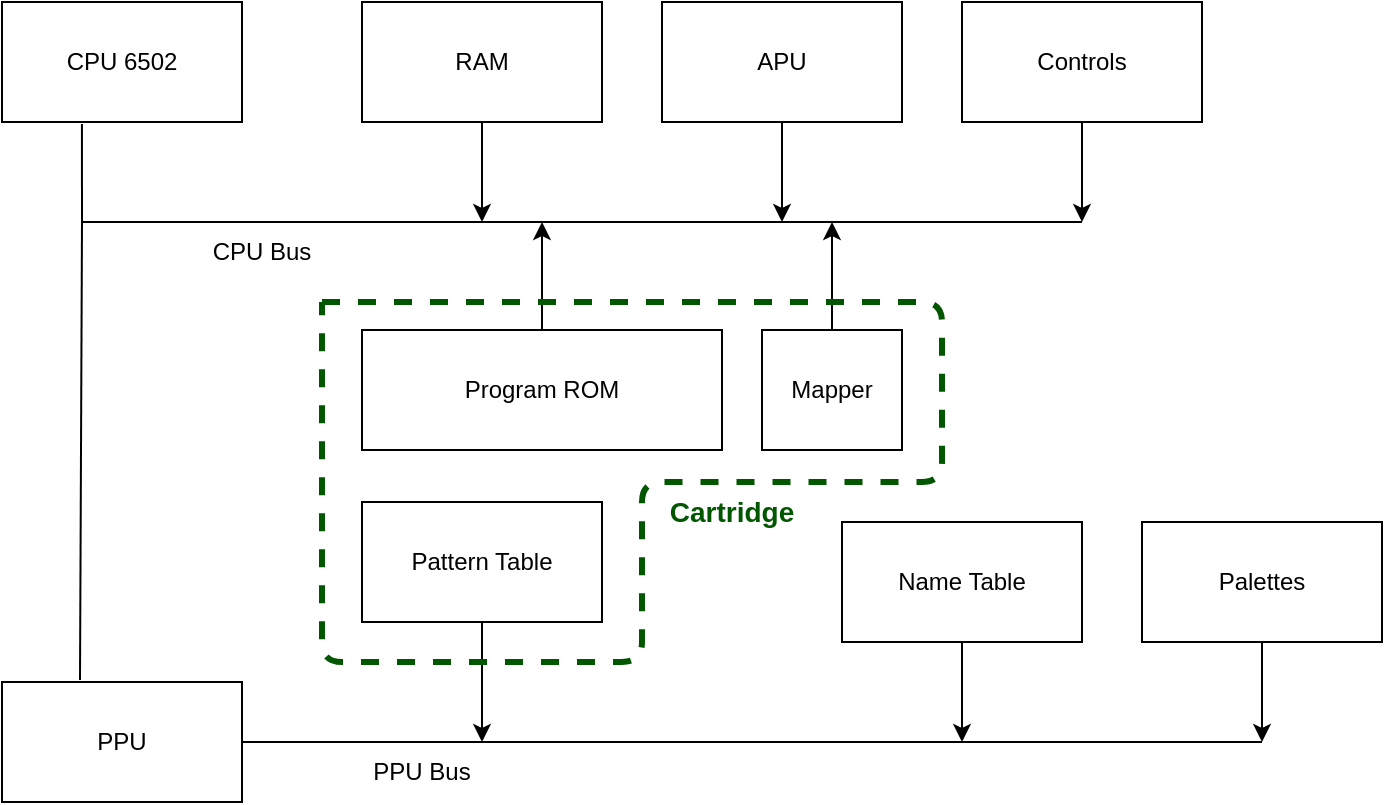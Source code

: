 <mxfile>
    <diagram name="Page-1" id="dXl4pKpxMDMDSzmn_LV8">
        <mxGraphModel dx="1134" dy="465" grid="1" gridSize="10" guides="1" tooltips="1" connect="1" arrows="1" fold="1" page="1" pageScale="1" pageWidth="850" pageHeight="1100" background="#FFFFFF" math="0" shadow="0">
            <root>
                <mxCell id="0"/>
                <mxCell id="1" parent="0"/>
                <mxCell id="w2gH_VJg3my4-pAzbHR--1" value="CPU 6502" style="rounded=0;whiteSpace=wrap;html=1;" parent="1" vertex="1">
                    <mxGeometry x="120" y="210" width="120" height="60" as="geometry"/>
                </mxCell>
                <mxCell id="21" style="edgeStyle=none;html=1;strokeColor=#000000;" parent="1" source="2" edge="1">
                    <mxGeometry relative="1" as="geometry">
                        <mxPoint x="360" y="320" as="targetPoint"/>
                    </mxGeometry>
                </mxCell>
                <mxCell id="2" value="RAM" style="rounded=0;whiteSpace=wrap;html=1;" parent="1" vertex="1">
                    <mxGeometry x="300" y="210" width="120" height="60" as="geometry"/>
                </mxCell>
                <mxCell id="23" style="edgeStyle=none;html=1;strokeColor=#000000;" parent="1" source="3" edge="1">
                    <mxGeometry relative="1" as="geometry">
                        <mxPoint x="510" y="320" as="targetPoint"/>
                    </mxGeometry>
                </mxCell>
                <mxCell id="3" value="APU" style="rounded=0;whiteSpace=wrap;html=1;" parent="1" vertex="1">
                    <mxGeometry x="450" y="210" width="120" height="60" as="geometry"/>
                </mxCell>
                <mxCell id="24" style="edgeStyle=none;html=1;strokeColor=#000000;" parent="1" source="4" edge="1">
                    <mxGeometry relative="1" as="geometry">
                        <mxPoint x="660" y="320" as="targetPoint"/>
                    </mxGeometry>
                </mxCell>
                <mxCell id="4" value="Controls" style="rounded=0;whiteSpace=wrap;html=1;" parent="1" vertex="1">
                    <mxGeometry x="600" y="210" width="120" height="60" as="geometry"/>
                </mxCell>
                <mxCell id="5" value="PPU" style="rounded=0;whiteSpace=wrap;html=1;" parent="1" vertex="1">
                    <mxGeometry x="120" y="550" width="120" height="60" as="geometry"/>
                </mxCell>
                <mxCell id="6" value="" style="endArrow=none;html=1;strokeColor=#000000;" parent="1" edge="1">
                    <mxGeometry width="50" height="50" relative="1" as="geometry">
                        <mxPoint x="660" y="320" as="sourcePoint"/>
                        <mxPoint x="160" y="320" as="targetPoint"/>
                    </mxGeometry>
                </mxCell>
                <mxCell id="7" value="" style="endArrow=none;html=1;entryX=0.333;entryY=1.017;entryDx=0;entryDy=0;entryPerimeter=0;strokeColor=#000000;" parent="1" target="w2gH_VJg3my4-pAzbHR--1" edge="1">
                    <mxGeometry width="50" height="50" relative="1" as="geometry">
                        <mxPoint x="160" y="320" as="sourcePoint"/>
                        <mxPoint x="480" y="370" as="targetPoint"/>
                    </mxGeometry>
                </mxCell>
                <mxCell id="11" value="CPU Bus" style="text;html=1;strokeColor=none;fillColor=none;align=center;verticalAlign=middle;whiteSpace=wrap;rounded=0;fontColor=#000000;" parent="1" vertex="1">
                    <mxGeometry x="220" y="320" width="60" height="30" as="geometry"/>
                </mxCell>
                <mxCell id="12" value="" style="endArrow=none;html=1;exitX=0.325;exitY=-0.017;exitDx=0;exitDy=0;exitPerimeter=0;strokeColor=#000000;" parent="1" source="5" edge="1">
                    <mxGeometry width="50" height="50" relative="1" as="geometry">
                        <mxPoint x="420" y="420" as="sourcePoint"/>
                        <mxPoint x="160" y="320" as="targetPoint"/>
                    </mxGeometry>
                </mxCell>
                <mxCell id="32" style="edgeStyle=none;html=1;strokeWidth=1;fontSize=11;fontColor=#005700;strokeColor=#000000;" parent="1" source="13" edge="1">
                    <mxGeometry relative="1" as="geometry">
                        <mxPoint x="360" y="580" as="targetPoint"/>
                    </mxGeometry>
                </mxCell>
                <mxCell id="13" value="Pattern Table" style="rounded=0;whiteSpace=wrap;html=1;" parent="1" vertex="1">
                    <mxGeometry x="300" y="460" width="120" height="60" as="geometry"/>
                </mxCell>
                <mxCell id="33" style="edgeStyle=none;html=1;strokeWidth=1;fontSize=11;fontColor=#005700;strokeColor=#000000;" parent="1" source="14" edge="1">
                    <mxGeometry relative="1" as="geometry">
                        <mxPoint x="600" y="580" as="targetPoint"/>
                    </mxGeometry>
                </mxCell>
                <mxCell id="14" value="Name Table" style="rounded=0;whiteSpace=wrap;html=1;" parent="1" vertex="1">
                    <mxGeometry x="540" y="470" width="120" height="60" as="geometry"/>
                </mxCell>
                <mxCell id="34" style="edgeStyle=none;html=1;strokeWidth=1;fontSize=11;fontColor=#005700;strokeColor=#000000;" parent="1" source="15" edge="1">
                    <mxGeometry relative="1" as="geometry">
                        <mxPoint x="750" y="580" as="targetPoint"/>
                    </mxGeometry>
                </mxCell>
                <mxCell id="15" value="Palettes" style="rounded=0;whiteSpace=wrap;html=1;" parent="1" vertex="1">
                    <mxGeometry x="690" y="470" width="120" height="60" as="geometry"/>
                </mxCell>
                <mxCell id="20" style="edgeStyle=none;html=1;exitX=0.5;exitY=0;exitDx=0;exitDy=0;strokeColor=#000000;" parent="1" source="16" edge="1">
                    <mxGeometry relative="1" as="geometry">
                        <mxPoint x="390" y="320" as="targetPoint"/>
                    </mxGeometry>
                </mxCell>
                <mxCell id="16" value="Program ROM" style="rounded=0;whiteSpace=wrap;html=1;" parent="1" vertex="1">
                    <mxGeometry x="300" y="374" width="180" height="60" as="geometry"/>
                </mxCell>
                <mxCell id="25" style="edgeStyle=none;html=1;strokeColor=#000000;" parent="1" source="17" edge="1">
                    <mxGeometry relative="1" as="geometry">
                        <mxPoint x="535" y="320" as="targetPoint"/>
                    </mxGeometry>
                </mxCell>
                <mxCell id="17" value="Mapper" style="rounded=0;whiteSpace=wrap;html=1;" parent="1" vertex="1">
                    <mxGeometry x="500" y="374" width="70" height="60" as="geometry"/>
                </mxCell>
                <mxCell id="27" value="" style="endArrow=none;dashed=1;html=1;fillColor=#008a00;strokeColor=#005700;strokeWidth=3;" parent="1" edge="1">
                    <mxGeometry width="50" height="50" relative="1" as="geometry">
                        <mxPoint x="280" y="360" as="sourcePoint"/>
                        <mxPoint x="280" y="360" as="targetPoint"/>
                        <Array as="points">
                            <mxPoint x="590" y="360"/>
                            <mxPoint x="590" y="450"/>
                            <mxPoint x="440" y="450"/>
                            <mxPoint x="440" y="540"/>
                            <mxPoint x="280" y="540"/>
                        </Array>
                    </mxGeometry>
                </mxCell>
                <mxCell id="28" value="Cartridge" style="text;html=1;strokeColor=none;fillColor=none;align=center;verticalAlign=middle;whiteSpace=wrap;rounded=0;fontColor=#005700;fontStyle=1;fontSize=14;" parent="1" vertex="1">
                    <mxGeometry x="450" y="450" width="70" height="30" as="geometry"/>
                </mxCell>
                <mxCell id="29" value="" style="endArrow=none;html=1;strokeWidth=1;fontSize=11;fontColor=#005700;exitX=1;exitY=0.5;exitDx=0;exitDy=0;strokeColor=#000000;" parent="1" source="5" edge="1">
                    <mxGeometry width="50" height="50" relative="1" as="geometry">
                        <mxPoint x="420" y="420" as="sourcePoint"/>
                        <mxPoint x="750" y="580" as="targetPoint"/>
                    </mxGeometry>
                </mxCell>
                <mxCell id="35" value="PPU Bus" style="text;html=1;strokeColor=none;fillColor=none;align=center;verticalAlign=middle;whiteSpace=wrap;rounded=0;fontColor=#000000;" parent="1" vertex="1">
                    <mxGeometry x="300" y="580" width="60" height="30" as="geometry"/>
                </mxCell>
            </root>
        </mxGraphModel>
    </diagram>
</mxfile>